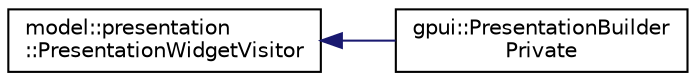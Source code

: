 digraph "Graphical Class Hierarchy"
{
 // LATEX_PDF_SIZE
  edge [fontname="Helvetica",fontsize="10",labelfontname="Helvetica",labelfontsize="10"];
  node [fontname="Helvetica",fontsize="10",shape=record];
  rankdir="LR";
  Node0 [label="model::presentation\l::PresentationWidgetVisitor",height=0.2,width=0.4,color="black", fillcolor="white", style="filled",URL="$classmodel_1_1presentation_1_1_presentation_widget_visitor.html",tooltip="The PresentationWidgetVisitor class."];
  Node0 -> Node1 [dir="back",color="midnightblue",fontsize="10",style="solid",fontname="Helvetica"];
  Node1 [label="gpui::PresentationBuilder\lPrivate",height=0.2,width=0.4,color="black", fillcolor="white", style="filled",URL="$classgpui_1_1_presentation_builder_private.html",tooltip=" "];
}
